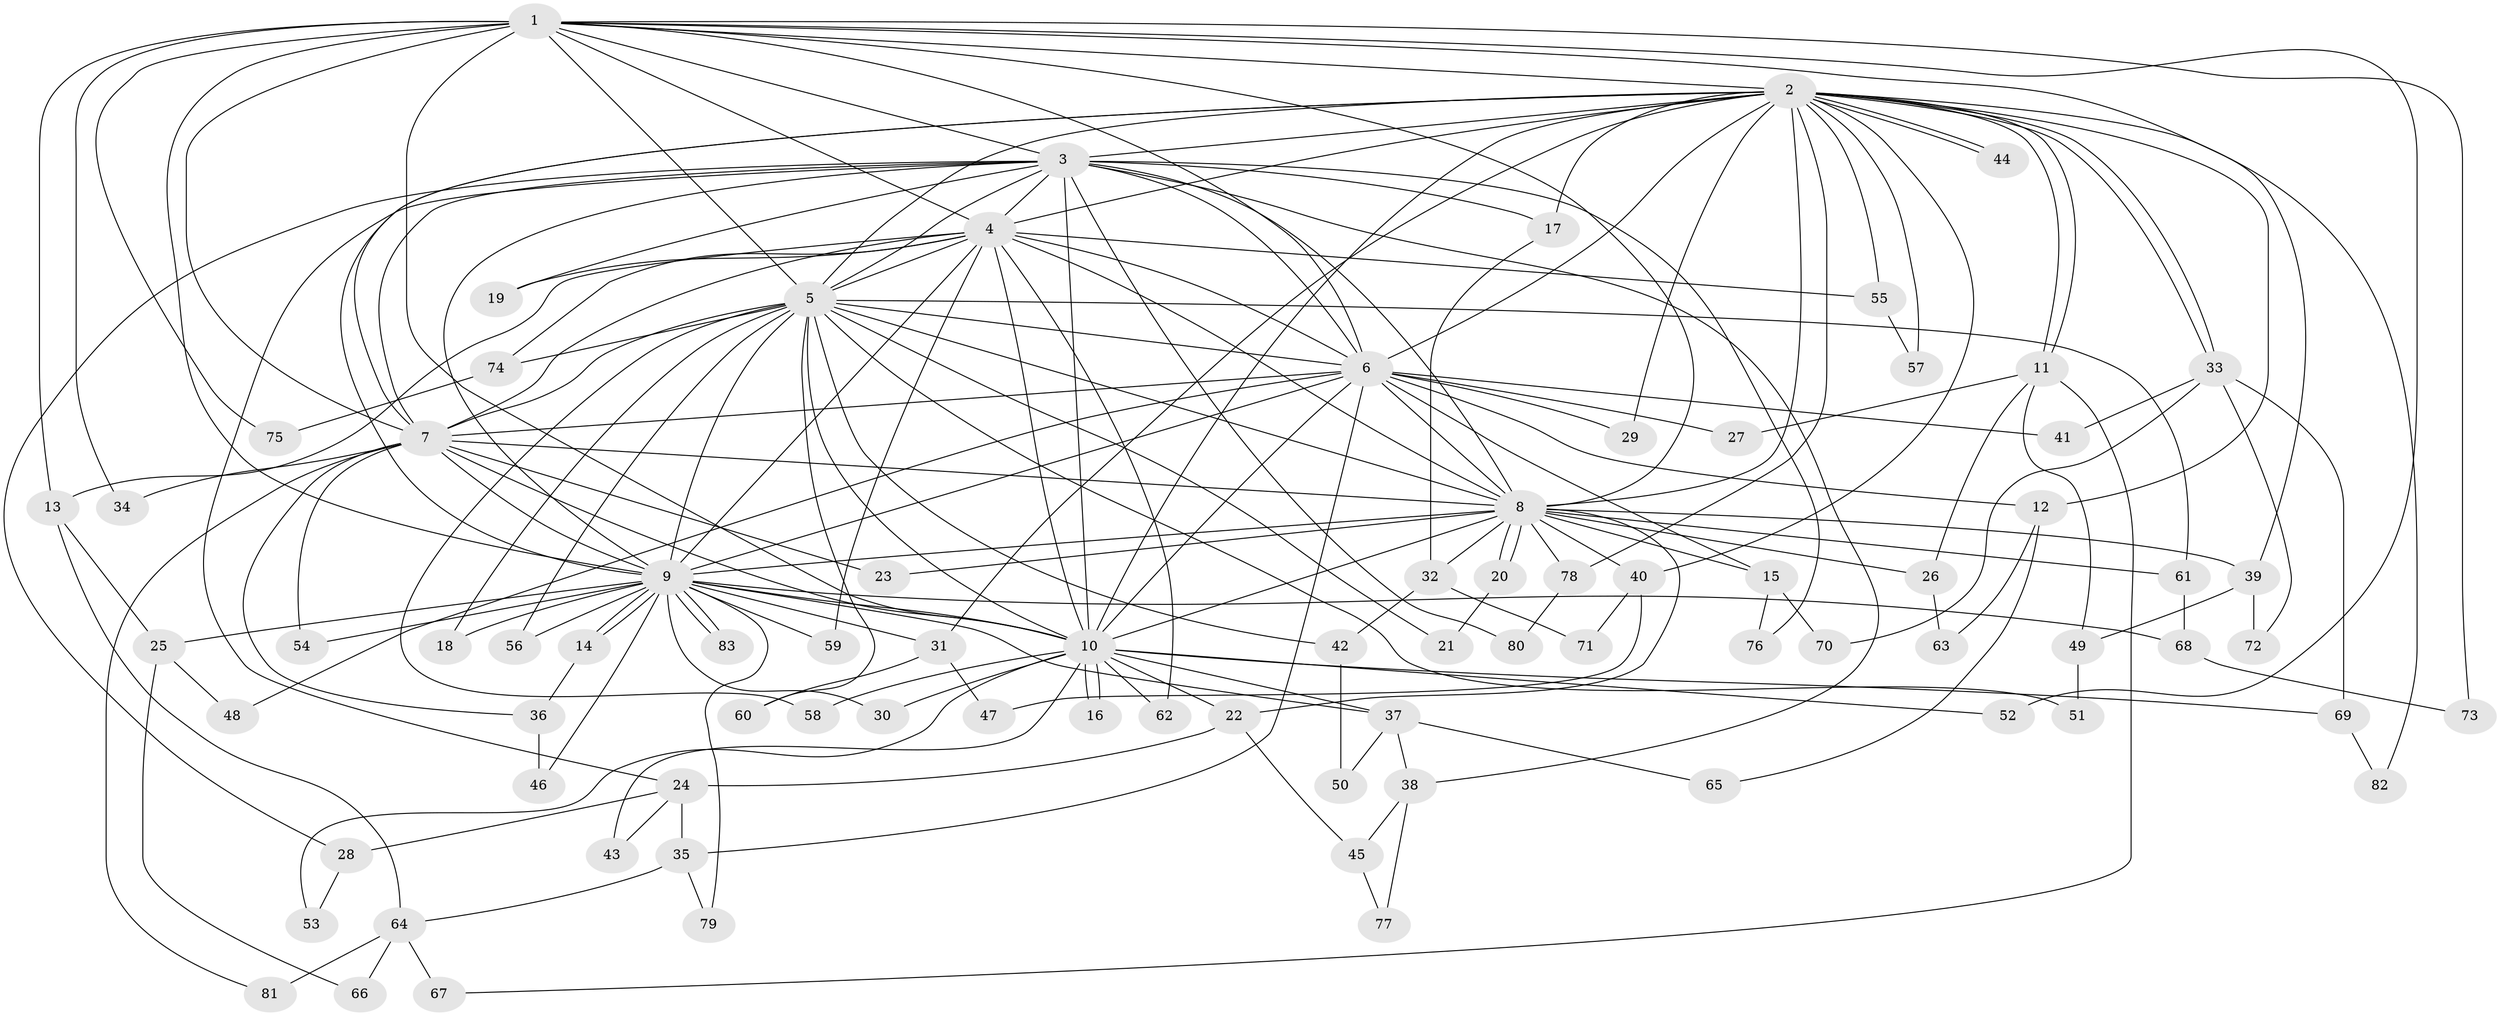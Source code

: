// coarse degree distribution, {20: 0.016666666666666666, 21: 0.03333333333333333, 18: 0.016666666666666666, 13: 0.016666666666666666, 16: 0.016666666666666666, 17: 0.016666666666666666, 19: 0.016666666666666666, 7: 0.016666666666666666, 4: 0.1, 3: 0.15, 2: 0.5, 5: 0.08333333333333333, 6: 0.016666666666666666}
// Generated by graph-tools (version 1.1) at 2025/51/02/27/25 19:51:46]
// undirected, 83 vertices, 191 edges
graph export_dot {
graph [start="1"]
  node [color=gray90,style=filled];
  1;
  2;
  3;
  4;
  5;
  6;
  7;
  8;
  9;
  10;
  11;
  12;
  13;
  14;
  15;
  16;
  17;
  18;
  19;
  20;
  21;
  22;
  23;
  24;
  25;
  26;
  27;
  28;
  29;
  30;
  31;
  32;
  33;
  34;
  35;
  36;
  37;
  38;
  39;
  40;
  41;
  42;
  43;
  44;
  45;
  46;
  47;
  48;
  49;
  50;
  51;
  52;
  53;
  54;
  55;
  56;
  57;
  58;
  59;
  60;
  61;
  62;
  63;
  64;
  65;
  66;
  67;
  68;
  69;
  70;
  71;
  72;
  73;
  74;
  75;
  76;
  77;
  78;
  79;
  80;
  81;
  82;
  83;
  1 -- 2;
  1 -- 3;
  1 -- 4;
  1 -- 5;
  1 -- 6;
  1 -- 7;
  1 -- 8;
  1 -- 9;
  1 -- 10;
  1 -- 13;
  1 -- 34;
  1 -- 39;
  1 -- 52;
  1 -- 73;
  1 -- 75;
  2 -- 3;
  2 -- 4;
  2 -- 5;
  2 -- 6;
  2 -- 7;
  2 -- 8;
  2 -- 9;
  2 -- 10;
  2 -- 11;
  2 -- 11;
  2 -- 12;
  2 -- 17;
  2 -- 29;
  2 -- 31;
  2 -- 33;
  2 -- 33;
  2 -- 40;
  2 -- 44;
  2 -- 44;
  2 -- 55;
  2 -- 57;
  2 -- 78;
  2 -- 82;
  3 -- 4;
  3 -- 5;
  3 -- 6;
  3 -- 7;
  3 -- 8;
  3 -- 9;
  3 -- 10;
  3 -- 17;
  3 -- 19;
  3 -- 24;
  3 -- 28;
  3 -- 38;
  3 -- 76;
  3 -- 80;
  4 -- 5;
  4 -- 6;
  4 -- 7;
  4 -- 8;
  4 -- 9;
  4 -- 10;
  4 -- 13;
  4 -- 19;
  4 -- 55;
  4 -- 59;
  4 -- 62;
  4 -- 74;
  5 -- 6;
  5 -- 7;
  5 -- 8;
  5 -- 9;
  5 -- 10;
  5 -- 18;
  5 -- 21;
  5 -- 42;
  5 -- 51;
  5 -- 56;
  5 -- 58;
  5 -- 60;
  5 -- 61;
  5 -- 74;
  6 -- 7;
  6 -- 8;
  6 -- 9;
  6 -- 10;
  6 -- 12;
  6 -- 15;
  6 -- 27;
  6 -- 29;
  6 -- 35;
  6 -- 41;
  6 -- 48;
  7 -- 8;
  7 -- 9;
  7 -- 10;
  7 -- 23;
  7 -- 34;
  7 -- 36;
  7 -- 54;
  7 -- 81;
  8 -- 9;
  8 -- 10;
  8 -- 15;
  8 -- 20;
  8 -- 20;
  8 -- 22;
  8 -- 23;
  8 -- 26;
  8 -- 32;
  8 -- 39;
  8 -- 40;
  8 -- 61;
  8 -- 78;
  9 -- 10;
  9 -- 14;
  9 -- 14;
  9 -- 18;
  9 -- 25;
  9 -- 30;
  9 -- 31;
  9 -- 37;
  9 -- 46;
  9 -- 54;
  9 -- 56;
  9 -- 59;
  9 -- 68;
  9 -- 79;
  9 -- 83;
  9 -- 83;
  10 -- 16;
  10 -- 16;
  10 -- 22;
  10 -- 30;
  10 -- 37;
  10 -- 43;
  10 -- 52;
  10 -- 53;
  10 -- 58;
  10 -- 62;
  10 -- 69;
  11 -- 26;
  11 -- 27;
  11 -- 49;
  11 -- 67;
  12 -- 63;
  12 -- 65;
  13 -- 25;
  13 -- 64;
  14 -- 36;
  15 -- 70;
  15 -- 76;
  17 -- 32;
  20 -- 21;
  22 -- 24;
  22 -- 45;
  24 -- 28;
  24 -- 35;
  24 -- 43;
  25 -- 48;
  25 -- 66;
  26 -- 63;
  28 -- 53;
  31 -- 47;
  31 -- 60;
  32 -- 42;
  32 -- 71;
  33 -- 41;
  33 -- 69;
  33 -- 70;
  33 -- 72;
  35 -- 64;
  35 -- 79;
  36 -- 46;
  37 -- 38;
  37 -- 50;
  37 -- 65;
  38 -- 45;
  38 -- 77;
  39 -- 49;
  39 -- 72;
  40 -- 47;
  40 -- 71;
  42 -- 50;
  45 -- 77;
  49 -- 51;
  55 -- 57;
  61 -- 68;
  64 -- 66;
  64 -- 67;
  64 -- 81;
  68 -- 73;
  69 -- 82;
  74 -- 75;
  78 -- 80;
}
